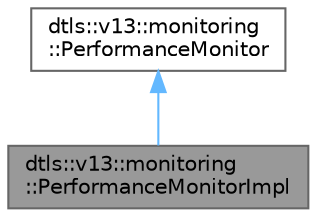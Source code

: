digraph "dtls::v13::monitoring::PerformanceMonitorImpl"
{
 // LATEX_PDF_SIZE
  bgcolor="transparent";
  edge [fontname=Helvetica,fontsize=10,labelfontname=Helvetica,labelfontsize=10];
  node [fontname=Helvetica,fontsize=10,shape=box,height=0.2,width=0.4];
  Node1 [id="Node000001",label="dtls::v13::monitoring\l::PerformanceMonitorImpl",height=0.2,width=0.4,color="gray40", fillcolor="grey60", style="filled", fontcolor="black",tooltip="Performance monitor implementation."];
  Node2 -> Node1 [id="edge1_Node000001_Node000002",dir="back",color="steelblue1",style="solid",tooltip=" "];
  Node2 [id="Node000002",label="dtls::v13::monitoring\l::PerformanceMonitor",height=0.2,width=0.4,color="gray40", fillcolor="white", style="filled",URL="$classdtls_1_1v13_1_1monitoring_1_1PerformanceMonitor.html",tooltip="Performance monitor."];
}
